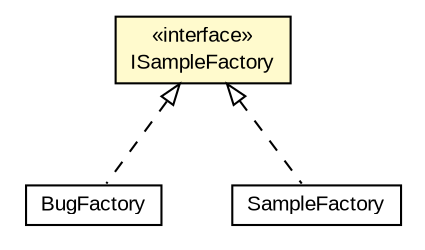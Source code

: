 #!/usr/local/bin/dot
#
# Class diagram 
# Generated by UMLGraph version R5_6-24-gf6e263 (http://www.umlgraph.org/)
#

digraph G {
	edge [fontname="arial",fontsize=10,labelfontname="arial",labelfontsize=10];
	node [fontname="arial",fontsize=10,shape=plaintext];
	nodesep=0.25;
	ranksep=0.5;
	// org.osmdroid.bugtestfragments.BugFactory
	c20419 [label=<<table title="org.osmdroid.bugtestfragments.BugFactory" border="0" cellborder="1" cellspacing="0" cellpadding="2" port="p" href="./bugtestfragments/BugFactory.html">
		<tr><td><table border="0" cellspacing="0" cellpadding="1">
<tr><td align="center" balign="center"> BugFactory </td></tr>
		</table></td></tr>
		</table>>, URL="./bugtestfragments/BugFactory.html", fontname="arial", fontcolor="black", fontsize=10.0];
	// org.osmdroid.ISampleFactory
	c20446 [label=<<table title="org.osmdroid.ISampleFactory" border="0" cellborder="1" cellspacing="0" cellpadding="2" port="p" bgcolor="lemonChiffon" href="./ISampleFactory.html">
		<tr><td><table border="0" cellspacing="0" cellpadding="1">
<tr><td align="center" balign="center"> &#171;interface&#187; </td></tr>
<tr><td align="center" balign="center"> ISampleFactory </td></tr>
		</table></td></tr>
		</table>>, URL="./ISampleFactory.html", fontname="arial", fontcolor="black", fontsize=10.0];
	// org.osmdroid.samplefragments.SampleFactory
	c20574 [label=<<table title="org.osmdroid.samplefragments.SampleFactory" border="0" cellborder="1" cellspacing="0" cellpadding="2" port="p" href="./samplefragments/SampleFactory.html">
		<tr><td><table border="0" cellspacing="0" cellpadding="1">
<tr><td align="center" balign="center"> SampleFactory </td></tr>
		</table></td></tr>
		</table>>, URL="./samplefragments/SampleFactory.html", fontname="arial", fontcolor="black", fontsize=10.0];
	//org.osmdroid.bugtestfragments.BugFactory implements org.osmdroid.ISampleFactory
	c20446:p -> c20419:p [dir=back,arrowtail=empty,style=dashed];
	//org.osmdroid.samplefragments.SampleFactory implements org.osmdroid.ISampleFactory
	c20446:p -> c20574:p [dir=back,arrowtail=empty,style=dashed];
}

